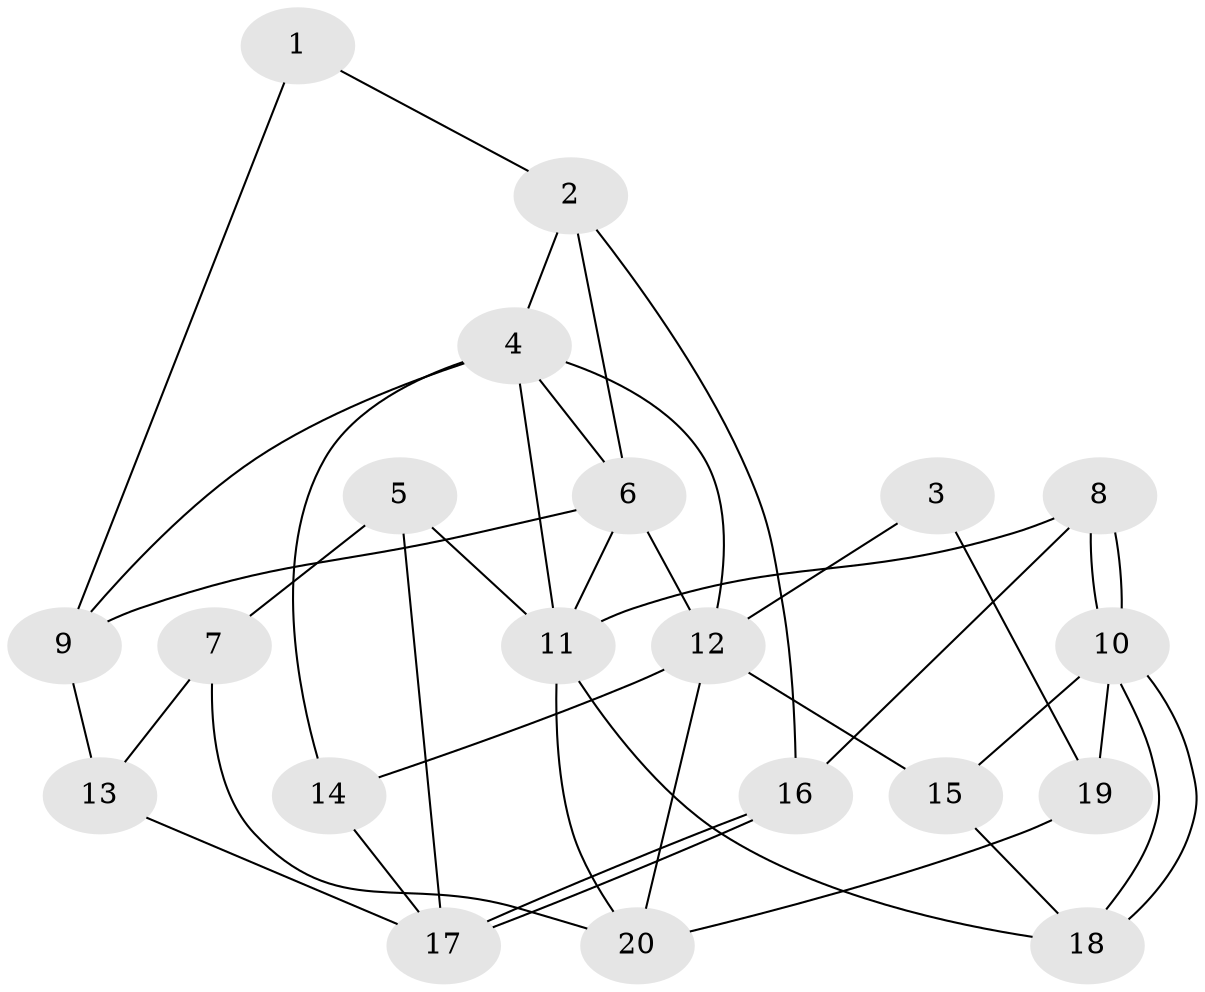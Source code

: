 // Generated by graph-tools (version 1.1) at 2025/46/02/15/25 05:46:28]
// undirected, 20 vertices, 40 edges
graph export_dot {
graph [start="1"]
  node [color=gray90,style=filled];
  1;
  2;
  3;
  4;
  5;
  6;
  7;
  8;
  9;
  10;
  11;
  12;
  13;
  14;
  15;
  16;
  17;
  18;
  19;
  20;
  1 -- 2;
  1 -- 9;
  2 -- 6;
  2 -- 16;
  2 -- 4;
  3 -- 19;
  3 -- 12;
  4 -- 6;
  4 -- 9;
  4 -- 11;
  4 -- 12;
  4 -- 14;
  5 -- 7;
  5 -- 17;
  5 -- 11;
  6 -- 12;
  6 -- 11;
  6 -- 9;
  7 -- 20;
  7 -- 13;
  8 -- 10;
  8 -- 10;
  8 -- 11;
  8 -- 16;
  9 -- 13;
  10 -- 18;
  10 -- 18;
  10 -- 15;
  10 -- 19;
  11 -- 18;
  11 -- 20;
  12 -- 15;
  12 -- 14;
  12 -- 20;
  13 -- 17;
  14 -- 17;
  15 -- 18;
  16 -- 17;
  16 -- 17;
  19 -- 20;
}
